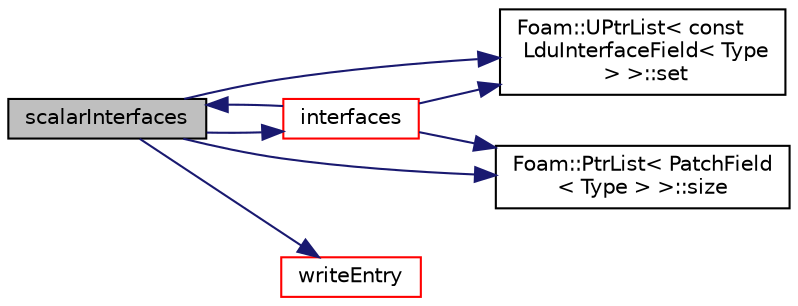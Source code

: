 digraph "scalarInterfaces"
{
  bgcolor="transparent";
  edge [fontname="Helvetica",fontsize="10",labelfontname="Helvetica",labelfontsize="10"];
  node [fontname="Helvetica",fontsize="10",shape=record];
  rankdir="LR";
  Node1 [label="scalarInterfaces",height=0.2,width=0.4,color="black", fillcolor="grey75", style="filled", fontcolor="black"];
  Node1 -> Node2 [color="midnightblue",fontsize="10",style="solid",fontname="Helvetica"];
  Node2 [label="interfaces",height=0.2,width=0.4,color="red",URL="$a00933.html#a3a1ef4a53bac020e201d4cb80eedd462",tooltip="Return a list of pointers for each patch field with only those. "];
  Node2 -> Node1 [color="midnightblue",fontsize="10",style="solid",fontname="Helvetica"];
  Node2 -> Node3 [color="midnightblue",fontsize="10",style="solid",fontname="Helvetica"];
  Node3 [label="Foam::UPtrList\< const\l LduInterfaceField\< Type\l \> \>::set",height=0.2,width=0.4,color="black",URL="$a02861.html#affa9210cfaa91a145f3a9618d4ef3baf",tooltip="Is element set. "];
  Node2 -> Node4 [color="midnightblue",fontsize="10",style="solid",fontname="Helvetica"];
  Node4 [label="Foam::PtrList\< PatchField\l\< Type \> \>::size",height=0.2,width=0.4,color="black",URL="$a02065.html#a723361dc2020160f5492e8fe2d09fa44",tooltip="Return the number of elements in the PtrList. "];
  Node1 -> Node3 [color="midnightblue",fontsize="10",style="solid",fontname="Helvetica"];
  Node1 -> Node4 [color="midnightblue",fontsize="10",style="solid",fontname="Helvetica"];
  Node1 -> Node5 [color="midnightblue",fontsize="10",style="solid",fontname="Helvetica"];
  Node5 [label="writeEntry",height=0.2,width=0.4,color="red",URL="$a00933.html#a37ca48bb95f2d19dd4468d303314fe3c",tooltip="Write boundary field as dictionary entry. "];
}
